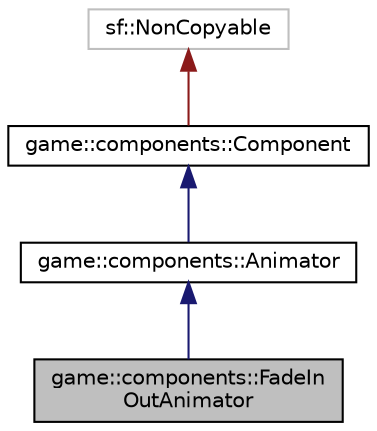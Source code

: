 digraph "game::components::FadeInOutAnimator"
{
 // LATEX_PDF_SIZE
  edge [fontname="Helvetica",fontsize="10",labelfontname="Helvetica",labelfontsize="10"];
  node [fontname="Helvetica",fontsize="10",shape=record];
  Node1 [label="game::components::FadeIn\lOutAnimator",height=0.2,width=0.4,color="black", fillcolor="grey75", style="filled", fontcolor="black",tooltip="a simple animator that makes an element or a group of elements fade in and fade out in a given durati..."];
  Node2 -> Node1 [dir="back",color="midnightblue",fontsize="10",style="solid"];
  Node2 [label="game::components::Animator",height=0.2,width=0.4,color="black", fillcolor="white", style="filled",URL="$classgame_1_1components_1_1Animator.html",tooltip="base class of all the animator components"];
  Node3 -> Node2 [dir="back",color="midnightblue",fontsize="10",style="solid"];
  Node3 [label="game::components::Component",height=0.2,width=0.4,color="black", fillcolor="white", style="filled",URL="$classgame_1_1components_1_1Component.html",tooltip="base class for all components"];
  Node4 -> Node3 [dir="back",color="firebrick4",fontsize="10",style="solid"];
  Node4 [label="sf::NonCopyable",height=0.2,width=0.4,color="grey75", fillcolor="white", style="filled",tooltip=" "];
}
